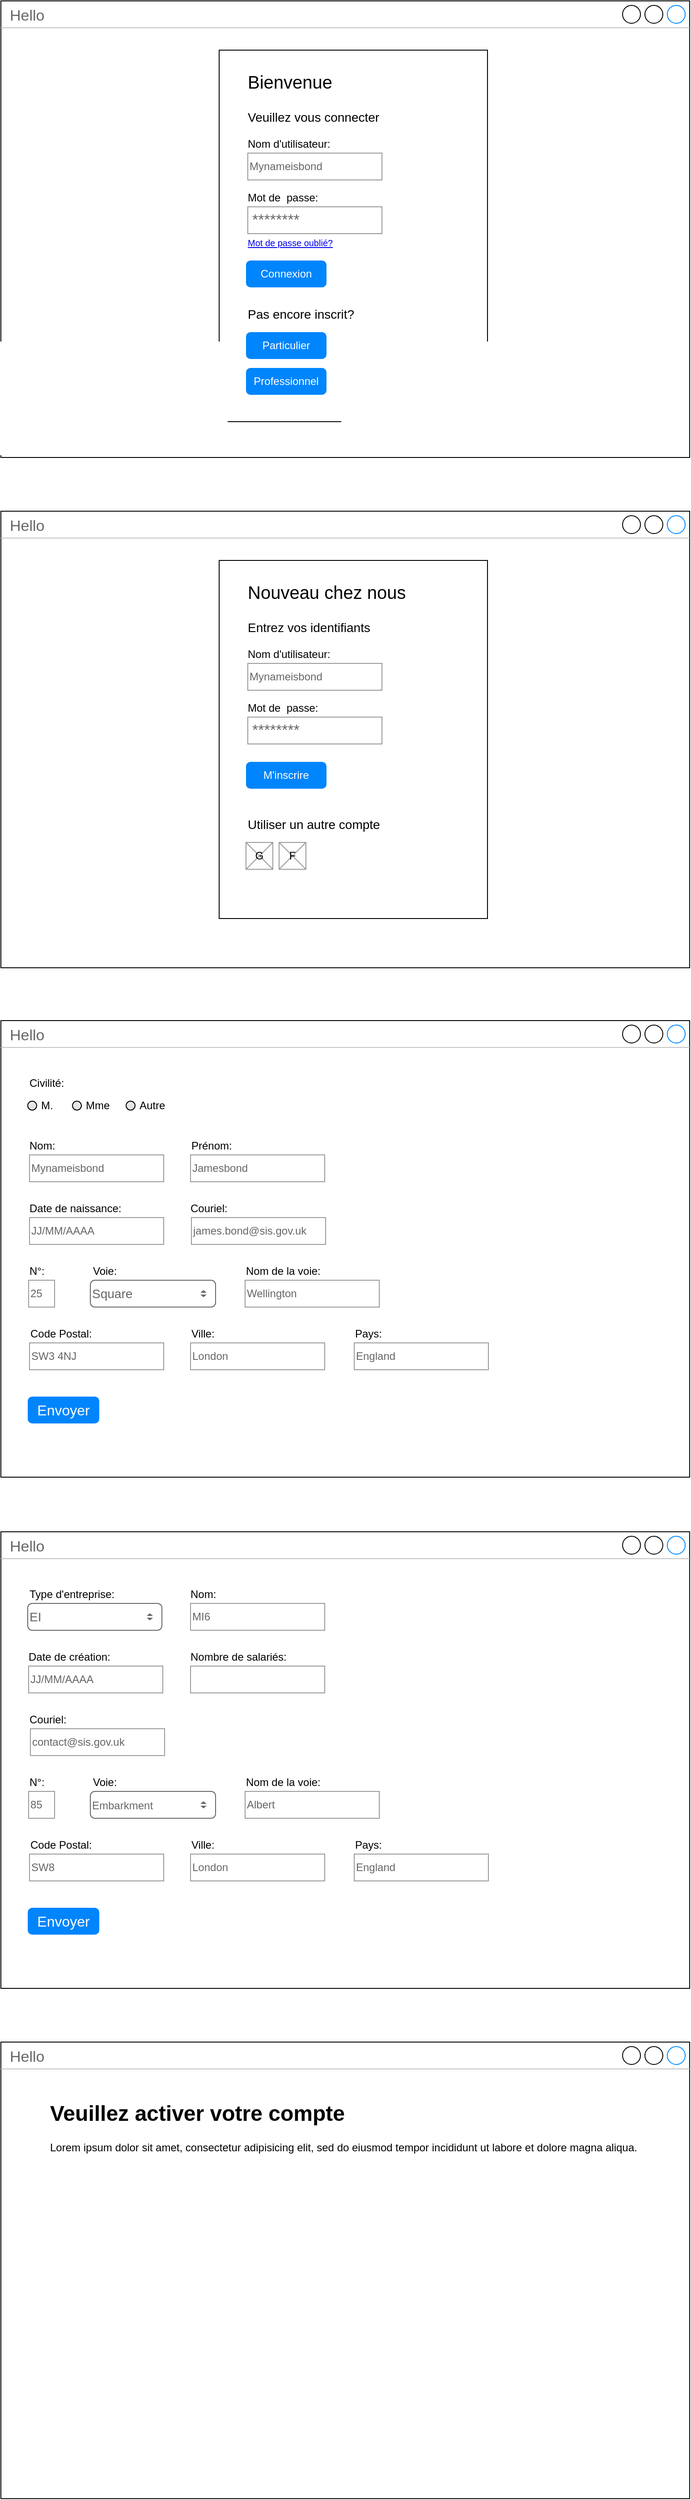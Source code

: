 <mxfile version="14.7.7" type="github"><diagram id="2H5oP6tXtnygxux4zOIk" name="Sign In"><mxGraphModel dx="1350" dy="724" grid="1" gridSize="10" guides="1" tooltips="1" connect="1" arrows="1" fold="1" page="1" pageScale="1" pageWidth="827" pageHeight="1169" math="0" shadow="0"><root><mxCell id="0"/><mxCell id="1" parent="0"/><mxCell id="1jKng0wHHXaPSgivck6q-9" value="" style="group" parent="1" vertex="1" connectable="0"><mxGeometry x="29" y="30" width="770" height="510" as="geometry"/></mxCell><mxCell id="X2m0Nrscg8xIw7nQJQ3k-1" value="&lt;div&gt;Hello&lt;/div&gt;&lt;div&gt;&lt;br&gt;&lt;/div&gt;" style="strokeWidth=1;shadow=0;dashed=0;align=center;html=1;shape=mxgraph.mockup.containers.window;align=left;verticalAlign=top;spacingLeft=8;strokeColor2=#008cff;strokeColor3=#c4c4c4;fontColor=#666666;mainText=;fontSize=17;labelBackgroundColor=none;" parent="1jKng0wHHXaPSgivck6q-9" vertex="1"><mxGeometry width="770" height="510" as="geometry"/></mxCell><mxCell id="1jKng0wHHXaPSgivck6q-114" value="" style="group" parent="1jKng0wHHXaPSgivck6q-9" vertex="1" connectable="0"><mxGeometry x="244" y="55" width="300" height="415" as="geometry"/></mxCell><mxCell id="X2m0Nrscg8xIw7nQJQ3k-15" value="" style="rounded=0;whiteSpace=wrap;html=1;" parent="1jKng0wHHXaPSgivck6q-114" vertex="1"><mxGeometry width="300" height="415" as="geometry"/></mxCell><mxCell id="X2m0Nrscg8xIw7nQJQ3k-16" value="&lt;div style=&quot;font-size: 20px&quot; align=&quot;left&quot;&gt;&lt;font style=&quot;font-size: 20px&quot;&gt;Bienvenue&lt;/font&gt;&lt;/div&gt;" style="text;html=1;strokeColor=none;fillColor=none;align=left;verticalAlign=middle;whiteSpace=wrap;rounded=0;" parent="1jKng0wHHXaPSgivck6q-114" vertex="1"><mxGeometry x="30" y="25" width="156" height="20" as="geometry"/></mxCell><mxCell id="1jKng0wHHXaPSgivck6q-110" value="" style="group" parent="1jKng0wHHXaPSgivck6q-114" vertex="1" connectable="0"><mxGeometry x="30" y="65" width="196" height="200" as="geometry"/></mxCell><mxCell id="X2m0Nrscg8xIw7nQJQ3k-18" value="&lt;div style=&quot;font-size: 14px;&quot; align=&quot;left&quot;&gt;Veuillez vous connecter&lt;/div&gt;" style="text;html=1;strokeColor=none;fillColor=none;align=left;verticalAlign=middle;whiteSpace=wrap;rounded=0;fontSize=14;" parent="1jKng0wHHXaPSgivck6q-110" vertex="1"><mxGeometry width="196" height="20" as="geometry"/></mxCell><UserObject label="Connexion" id="X2m0Nrscg8xIw7nQJQ3k-22"><mxCell style="html=1;shadow=0;dashed=0;shape=mxgraph.bootstrap.rrect;rSize=5;strokeColor=none;strokeWidth=1;fillColor=#0085FC;fontColor=#FFFFFF;whiteSpace=wrap;align=center;verticalAlign=middle;spacingLeft=0;fontStyle=0;fontSize=12;spacing=5;" parent="1jKng0wHHXaPSgivck6q-110" vertex="1"><mxGeometry y="170" width="90" height="30" as="geometry"/></mxCell></UserObject><mxCell id="1jKng0wHHXaPSgivck6q-3" value="" style="group" parent="1jKng0wHHXaPSgivck6q-110" vertex="1" connectable="0"><mxGeometry y="30" width="152" height="50" as="geometry"/></mxCell><mxCell id="X2m0Nrscg8xIw7nQJQ3k-19" value="Nom d'utilisateur:" style="text;html=1;strokeColor=none;fillColor=none;align=left;verticalAlign=middle;whiteSpace=wrap;rounded=0;" parent="1jKng0wHHXaPSgivck6q-3" vertex="1"><mxGeometry width="136" height="20" as="geometry"/></mxCell><mxCell id="X2m0Nrscg8xIw7nQJQ3k-20" value="&lt;font color=&quot;#666666&quot;&gt;Mynameisbond&lt;/font&gt;" style="rounded=0;whiteSpace=wrap;html=1;align=left;strokeColor=#999999;" parent="1jKng0wHHXaPSgivck6q-3" vertex="1"><mxGeometry x="2" y="20" width="150" height="30" as="geometry"/></mxCell><mxCell id="1jKng0wHHXaPSgivck6q-4" value="" style="group" parent="1jKng0wHHXaPSgivck6q-110" vertex="1" connectable="0"><mxGeometry y="90" width="152" height="70" as="geometry"/></mxCell><UserObject label="Mot de passe oublié?" link="https://www.draw.io" id="X2m0Nrscg8xIw7nQJQ3k-29"><mxCell style="text;html=1;strokeColor=none;fillColor=none;whiteSpace=wrap;align=left;verticalAlign=middle;fontColor=#0000EE;fontStyle=4;fontSize=10;" parent="1jKng0wHHXaPSgivck6q-4" vertex="1"><mxGeometry y="50" width="150" height="20" as="geometry"/></mxCell></UserObject><mxCell id="X2m0Nrscg8xIw7nQJQ3k-17" value="********" style="strokeWidth=1;shadow=0;dashed=0;align=center;html=1;shape=mxgraph.mockup.forms.pwField;strokeColor=#999999;mainText=;align=left;fontColor=#666666;fontSize=17;spacingLeft=3;" parent="1jKng0wHHXaPSgivck6q-4" vertex="1"><mxGeometry x="2" y="20" width="150" height="30" as="geometry"/></mxCell><mxCell id="X2m0Nrscg8xIw7nQJQ3k-21" value="Mot de&amp;nbsp; passe:" style="text;html=1;strokeColor=none;fillColor=none;align=left;verticalAlign=middle;whiteSpace=wrap;rounded=0;" parent="1jKng0wHHXaPSgivck6q-4" vertex="1"><mxGeometry width="136" height="20" as="geometry"/></mxCell><mxCell id="1jKng0wHHXaPSgivck6q-113" value="" style="group" parent="1jKng0wHHXaPSgivck6q-114" vertex="1" connectable="0"><mxGeometry x="30" y="285" width="196" height="100" as="geometry"/></mxCell><UserObject label="Professionnel" id="1jKng0wHHXaPSgivck6q-112"><mxCell style="html=1;shadow=0;dashed=0;shape=mxgraph.bootstrap.rrect;rSize=5;strokeColor=none;strokeWidth=1;fillColor=#0085FC;fontColor=#FFFFFF;whiteSpace=wrap;align=center;verticalAlign=middle;spacingLeft=0;fontStyle=0;fontSize=12;spacing=5;" parent="1jKng0wHHXaPSgivck6q-113" vertex="1"><mxGeometry y="70" width="90" height="30" as="geometry"/></mxCell></UserObject><mxCell id="1jKng0wHHXaPSgivck6q-1" value="&lt;div style=&quot;font-size: 14px&quot; align=&quot;left&quot;&gt;Pas encore inscrit?&lt;br&gt;&lt;/div&gt;" style="text;html=1;strokeColor=none;fillColor=none;align=left;verticalAlign=middle;whiteSpace=wrap;rounded=0;fontSize=14;" parent="1jKng0wHHXaPSgivck6q-113" vertex="1"><mxGeometry width="196" height="20" as="geometry"/></mxCell><UserObject label="Particulier" id="1jKng0wHHXaPSgivck6q-2"><mxCell style="html=1;shadow=0;dashed=0;shape=mxgraph.bootstrap.rrect;rSize=5;strokeColor=none;strokeWidth=1;fillColor=#0085FC;fontColor=#FFFFFF;whiteSpace=wrap;align=center;verticalAlign=middle;spacingLeft=0;fontStyle=0;fontSize=12;spacing=5;" parent="1jKng0wHHXaPSgivck6q-113" vertex="1"><mxGeometry y="30" width="90" height="30" as="geometry"/></mxCell></UserObject><mxCell id="1jKng0wHHXaPSgivck6q-10" value="" style="group" parent="1" vertex="1" connectable="0"><mxGeometry x="29" y="600" width="770" height="510" as="geometry"/></mxCell><mxCell id="1jKng0wHHXaPSgivck6q-11" value="&lt;div&gt;Hello&lt;/div&gt;&lt;div&gt;&lt;br&gt;&lt;/div&gt;" style="strokeWidth=1;shadow=0;dashed=0;align=center;html=1;shape=mxgraph.mockup.containers.window;align=left;verticalAlign=top;spacingLeft=8;strokeColor2=#008cff;strokeColor3=#c4c4c4;fontColor=#666666;mainText=;fontSize=17;labelBackgroundColor=none;" parent="1jKng0wHHXaPSgivck6q-10" vertex="1"><mxGeometry width="770" height="510" as="geometry"/></mxCell><mxCell id="1jKng0wHHXaPSgivck6q-12" value="" style="group" parent="1jKng0wHHXaPSgivck6q-10" vertex="1" connectable="0"><mxGeometry x="244" y="55" width="300" height="400" as="geometry"/></mxCell><mxCell id="1jKng0wHHXaPSgivck6q-13" value="" style="rounded=0;whiteSpace=wrap;html=1;" parent="1jKng0wHHXaPSgivck6q-12" vertex="1"><mxGeometry width="300" height="400" as="geometry"/></mxCell><mxCell id="1jKng0wHHXaPSgivck6q-15" value="&lt;font style=&quot;font-size: 20px&quot;&gt;Nouveau chez nous&lt;br&gt;&lt;/font&gt;" style="text;html=1;strokeColor=none;fillColor=none;align=left;verticalAlign=middle;whiteSpace=wrap;rounded=0;" parent="1jKng0wHHXaPSgivck6q-12" vertex="1"><mxGeometry x="30" y="25" width="210" height="20" as="geometry"/></mxCell><mxCell id="OpJ8b9QWDxlV1nutRpEm-13" value="" style="group" parent="1jKng0wHHXaPSgivck6q-12" vertex="1" connectable="0"><mxGeometry x="30" y="65" width="196" height="280" as="geometry"/></mxCell><mxCell id="OpJ8b9QWDxlV1nutRpEm-9" value="" style="group" parent="OpJ8b9QWDxlV1nutRpEm-13" vertex="1" connectable="0"><mxGeometry y="220" width="196" height="60" as="geometry"/></mxCell><mxCell id="1jKng0wHHXaPSgivck6q-115" value="Utiliser un autre compte" style="text;html=1;strokeColor=none;fillColor=none;align=left;verticalAlign=middle;whiteSpace=wrap;rounded=0;fontSize=14;" parent="OpJ8b9QWDxlV1nutRpEm-9" vertex="1"><mxGeometry width="196" height="20" as="geometry"/></mxCell><mxCell id="OpJ8b9QWDxlV1nutRpEm-8" value="" style="group" parent="OpJ8b9QWDxlV1nutRpEm-9" vertex="1" connectable="0"><mxGeometry y="30" width="67" height="30" as="geometry"/></mxCell><mxCell id="OpJ8b9QWDxlV1nutRpEm-4" value="" style="group" parent="OpJ8b9QWDxlV1nutRpEm-8" vertex="1" connectable="0"><mxGeometry width="30" height="30" as="geometry"/></mxCell><mxCell id="OpJ8b9QWDxlV1nutRpEm-1" value="" style="verticalLabelPosition=bottom;shadow=0;dashed=0;align=center;html=1;verticalAlign=top;strokeWidth=1;shape=mxgraph.mockup.graphics.simpleIcon;strokeColor=#999999;aspect=fixed;" parent="OpJ8b9QWDxlV1nutRpEm-4" vertex="1"><mxGeometry width="30" height="30" as="geometry"/></mxCell><mxCell id="OpJ8b9QWDxlV1nutRpEm-3" value="G" style="text;html=1;strokeColor=none;fillColor=none;align=center;verticalAlign=middle;whiteSpace=wrap;rounded=0;" parent="OpJ8b9QWDxlV1nutRpEm-4" vertex="1"><mxGeometry x="5" y="5" width="20" height="20" as="geometry"/></mxCell><mxCell id="OpJ8b9QWDxlV1nutRpEm-5" value="" style="group" parent="OpJ8b9QWDxlV1nutRpEm-8" vertex="1" connectable="0"><mxGeometry x="37" width="30" height="30" as="geometry"/></mxCell><mxCell id="OpJ8b9QWDxlV1nutRpEm-6" value="" style="verticalLabelPosition=bottom;shadow=0;dashed=0;align=center;html=1;verticalAlign=top;strokeWidth=1;shape=mxgraph.mockup.graphics.simpleIcon;strokeColor=#999999;aspect=fixed;" parent="OpJ8b9QWDxlV1nutRpEm-5" vertex="1"><mxGeometry width="30" height="30" as="geometry"/></mxCell><mxCell id="OpJ8b9QWDxlV1nutRpEm-7" value="F" style="text;html=1;strokeColor=none;fillColor=none;align=center;verticalAlign=middle;whiteSpace=wrap;rounded=0;" parent="OpJ8b9QWDxlV1nutRpEm-5" vertex="1"><mxGeometry x="5" y="5" width="20" height="20" as="geometry"/></mxCell><mxCell id="OpJ8b9QWDxlV1nutRpEm-12" value="" style="group" parent="OpJ8b9QWDxlV1nutRpEm-13" vertex="1" connectable="0"><mxGeometry width="196" height="190" as="geometry"/></mxCell><UserObject label="M'inscrire" id="1jKng0wHHXaPSgivck6q-28"><mxCell style="html=1;shadow=0;dashed=0;shape=mxgraph.bootstrap.rrect;rSize=5;strokeColor=none;strokeWidth=1;fillColor=#0085FC;fontColor=#FFFFFF;whiteSpace=wrap;align=center;verticalAlign=middle;spacingLeft=0;fontStyle=0;fontSize=12;spacing=5;" parent="OpJ8b9QWDxlV1nutRpEm-12" vertex="1"><mxGeometry y="160" width="90" height="30" as="geometry"/></mxCell></UserObject><mxCell id="1jKng0wHHXaPSgivck6q-17" value="Entrez vos identifiants" style="text;html=1;strokeColor=none;fillColor=none;align=left;verticalAlign=middle;whiteSpace=wrap;rounded=0;fontSize=14;" parent="OpJ8b9QWDxlV1nutRpEm-12" vertex="1"><mxGeometry width="196" height="20" as="geometry"/></mxCell><mxCell id="1jKng0wHHXaPSgivck6q-19" value="" style="group" parent="OpJ8b9QWDxlV1nutRpEm-12" vertex="1" connectable="0"><mxGeometry y="30" width="152" height="50" as="geometry"/></mxCell><mxCell id="1jKng0wHHXaPSgivck6q-20" value="Nom d'utilisateur:" style="text;html=1;strokeColor=none;fillColor=none;align=left;verticalAlign=middle;whiteSpace=wrap;rounded=0;" parent="1jKng0wHHXaPSgivck6q-19" vertex="1"><mxGeometry width="136" height="20" as="geometry"/></mxCell><mxCell id="1jKng0wHHXaPSgivck6q-21" value="&lt;font color=&quot;#666666&quot;&gt;Mynameisbond&lt;/font&gt;" style="rounded=0;whiteSpace=wrap;html=1;align=left;strokeColor=#999999;" parent="1jKng0wHHXaPSgivck6q-19" vertex="1"><mxGeometry x="2" y="20" width="150" height="30" as="geometry"/></mxCell><mxCell id="OpJ8b9QWDxlV1nutRpEm-11" value="" style="group" parent="OpJ8b9QWDxlV1nutRpEm-12" vertex="1" connectable="0"><mxGeometry y="90" width="152" height="50" as="geometry"/></mxCell><mxCell id="1jKng0wHHXaPSgivck6q-24" value="********" style="strokeWidth=1;shadow=0;dashed=0;align=center;html=1;shape=mxgraph.mockup.forms.pwField;strokeColor=#999999;mainText=;align=left;fontColor=#666666;fontSize=17;spacingLeft=3;" parent="OpJ8b9QWDxlV1nutRpEm-11" vertex="1"><mxGeometry x="2" y="20" width="150" height="30" as="geometry"/></mxCell><mxCell id="1jKng0wHHXaPSgivck6q-25" value="Mot de&amp;nbsp; passe:" style="text;html=1;strokeColor=none;fillColor=none;align=left;verticalAlign=middle;whiteSpace=wrap;rounded=0;" parent="OpJ8b9QWDxlV1nutRpEm-11" vertex="1"><mxGeometry width="136" height="20" as="geometry"/></mxCell><mxCell id="1jKng0wHHXaPSgivck6q-46" value="" style="group" parent="1" vertex="1" connectable="0"><mxGeometry x="29" y="2310" width="770" height="510" as="geometry"/></mxCell><mxCell id="1jKng0wHHXaPSgivck6q-29" value="" style="group" parent="1jKng0wHHXaPSgivck6q-46" vertex="1" connectable="0"><mxGeometry width="770" height="510" as="geometry"/></mxCell><mxCell id="1jKng0wHHXaPSgivck6q-30" value="&lt;div&gt;Hello&lt;/div&gt;&lt;div&gt;&lt;br&gt;&lt;/div&gt;" style="strokeWidth=1;shadow=0;dashed=0;align=center;html=1;shape=mxgraph.mockup.containers.window;align=left;verticalAlign=top;spacingLeft=8;strokeColor2=#008cff;strokeColor3=#c4c4c4;fontColor=#666666;mainText=;fontSize=17;labelBackgroundColor=none;" parent="1jKng0wHHXaPSgivck6q-29" vertex="1"><mxGeometry width="770" height="510" as="geometry"/></mxCell><mxCell id="1jKng0wHHXaPSgivck6q-45" value="&lt;h1&gt;Veuillez activer votre compte&lt;br&gt;&lt;/h1&gt;&lt;p&gt;Lorem ipsum dolor sit amet, consectetur adipisicing elit, sed do eiusmod tempor incididunt ut labore et dolore magna aliqua.&lt;/p&gt;" style="text;html=1;strokeColor=none;fillColor=none;spacing=5;spacingTop=-20;whiteSpace=wrap;overflow=hidden;rounded=0;fontSize=12;" parent="1jKng0wHHXaPSgivck6q-46" vertex="1"><mxGeometry x="50" y="60" width="680" height="400" as="geometry"/></mxCell><mxCell id="1jKng0wHHXaPSgivck6q-108" value="" style="group" parent="1" vertex="1" connectable="0"><mxGeometry x="29" y="1169" width="770" height="510" as="geometry"/></mxCell><mxCell id="1jKng0wHHXaPSgivck6q-49" value="&lt;div&gt;Hello&lt;/div&gt;&lt;div&gt;&lt;br&gt;&lt;/div&gt;" style="strokeWidth=1;shadow=0;dashed=0;align=center;html=1;shape=mxgraph.mockup.containers.window;align=left;verticalAlign=top;spacingLeft=8;strokeColor2=#008cff;strokeColor3=#c4c4c4;fontColor=#666666;mainText=;fontSize=17;labelBackgroundColor=none;" parent="1jKng0wHHXaPSgivck6q-108" vertex="1"><mxGeometry width="770" height="510" as="geometry"/></mxCell><mxCell id="1jKng0wHHXaPSgivck6q-109" value="" style="group" parent="1jKng0wHHXaPSgivck6q-108" vertex="1" connectable="0"><mxGeometry x="30" y="60" width="515" height="390" as="geometry"/></mxCell><mxCell id="1jKng0wHHXaPSgivck6q-53" value="" style="group" parent="1jKng0wHHXaPSgivck6q-109" vertex="1" connectable="0"><mxGeometry y="70" width="152" height="50" as="geometry"/></mxCell><mxCell id="1jKng0wHHXaPSgivck6q-54" value="Nom:" style="text;html=1;strokeColor=none;fillColor=none;align=left;verticalAlign=middle;whiteSpace=wrap;rounded=0;" parent="1jKng0wHHXaPSgivck6q-53" vertex="1"><mxGeometry width="136" height="20" as="geometry"/></mxCell><mxCell id="1jKng0wHHXaPSgivck6q-55" value="&lt;font color=&quot;#666666&quot;&gt;Mynameisbond&lt;/font&gt;" style="rounded=0;whiteSpace=wrap;html=1;align=left;strokeColor=#999999;" parent="1jKng0wHHXaPSgivck6q-53" vertex="1"><mxGeometry x="2" y="20" width="150" height="30" as="geometry"/></mxCell><mxCell id="1jKng0wHHXaPSgivck6q-56" value="" style="group" parent="1jKng0wHHXaPSgivck6q-109" vertex="1" connectable="0"><mxGeometry x="180" y="70" width="152" height="50" as="geometry"/></mxCell><mxCell id="1jKng0wHHXaPSgivck6q-57" value="Prénom:" style="text;html=1;strokeColor=none;fillColor=none;align=left;verticalAlign=middle;whiteSpace=wrap;rounded=0;" parent="1jKng0wHHXaPSgivck6q-56" vertex="1"><mxGeometry x="1" width="136" height="20" as="geometry"/></mxCell><mxCell id="1jKng0wHHXaPSgivck6q-58" value="&lt;font color=&quot;#666666&quot;&gt;Jamesbond&lt;/font&gt;" style="rounded=0;whiteSpace=wrap;html=1;align=left;strokeColor=#999999;" parent="1jKng0wHHXaPSgivck6q-56" vertex="1"><mxGeometry x="2" y="20" width="150" height="30" as="geometry"/></mxCell><mxCell id="1jKng0wHHXaPSgivck6q-68" value="" style="group" parent="1jKng0wHHXaPSgivck6q-109" vertex="1" connectable="0"><mxGeometry y="140" width="152" height="50" as="geometry"/></mxCell><mxCell id="1jKng0wHHXaPSgivck6q-69" value="Date de naissance:" style="text;html=1;strokeColor=none;fillColor=none;align=left;verticalAlign=middle;whiteSpace=wrap;rounded=0;" parent="1jKng0wHHXaPSgivck6q-68" vertex="1"><mxGeometry width="136" height="20" as="geometry"/></mxCell><mxCell id="1jKng0wHHXaPSgivck6q-70" value="&lt;font color=&quot;#666666&quot;&gt;JJ/MM/AAAA&lt;/font&gt;" style="rounded=0;whiteSpace=wrap;html=1;align=left;strokeColor=#999999;" parent="1jKng0wHHXaPSgivck6q-68" vertex="1"><mxGeometry x="2" y="20" width="150" height="30" as="geometry"/></mxCell><mxCell id="1jKng0wHHXaPSgivck6q-95" value="" style="group" parent="1jKng0wHHXaPSgivck6q-109" vertex="1" connectable="0"><mxGeometry x="180" y="140" width="152" height="50" as="geometry"/></mxCell><mxCell id="1jKng0wHHXaPSgivck6q-96" value="Couriel:" style="text;html=1;strokeColor=none;fillColor=none;align=left;verticalAlign=middle;whiteSpace=wrap;rounded=0;" parent="1jKng0wHHXaPSgivck6q-95" vertex="1"><mxGeometry width="136" height="20" as="geometry"/></mxCell><mxCell id="1jKng0wHHXaPSgivck6q-97" value="&lt;font color=&quot;#666666&quot;&gt;james.bond@sis.gov.uk&lt;/font&gt;" style="rounded=0;whiteSpace=wrap;html=1;align=left;strokeColor=#999999;" parent="1jKng0wHHXaPSgivck6q-95" vertex="1"><mxGeometry x="3" y="20" width="150" height="30" as="geometry"/></mxCell><mxCell id="1jKng0wHHXaPSgivck6q-99" value="" style="group" parent="1jKng0wHHXaPSgivck6q-109" vertex="1" connectable="0"><mxGeometry y="210" width="30" height="50" as="geometry"/></mxCell><mxCell id="1jKng0wHHXaPSgivck6q-72" value="N°:" style="text;html=1;strokeColor=none;fillColor=none;align=left;verticalAlign=middle;whiteSpace=wrap;rounded=0;" parent="1jKng0wHHXaPSgivck6q-99" vertex="1"><mxGeometry width="30" height="20" as="geometry"/></mxCell><mxCell id="1jKng0wHHXaPSgivck6q-73" value="&lt;font color=&quot;#666666&quot;&gt;25&lt;/font&gt;" style="rounded=0;whiteSpace=wrap;html=1;align=left;strokeColor=#999999;" parent="1jKng0wHHXaPSgivck6q-99" vertex="1"><mxGeometry x="1" y="20" width="29" height="30" as="geometry"/></mxCell><mxCell id="1jKng0wHHXaPSgivck6q-100" value="" style="group" parent="1jKng0wHHXaPSgivck6q-109" vertex="1" connectable="0"><mxGeometry x="70" y="210" width="140" height="50" as="geometry"/></mxCell><mxCell id="1jKng0wHHXaPSgivck6q-78" value="&lt;font color=&quot;#666666&quot;&gt;Square&lt;/font&gt;" style="html=1;shadow=0;dashed=0;shape=mxgraph.bootstrap.rrect;rSize=5;fillColor=#ffffff;align=left;fontSize=14;fontColor=#666666;strokeColor=#666666;" parent="1jKng0wHHXaPSgivck6q-100" vertex="1"><mxGeometry y="20" width="140" height="30" as="geometry"/></mxCell><mxCell id="1jKng0wHHXaPSgivck6q-79" value="" style="shape=triangle;direction=south;strokeColor=none;perimeter=none;fillColor=#666666;" parent="1jKng0wHHXaPSgivck6q-78" vertex="1"><mxGeometry x="1" y="0.5" width="7" height="3" relative="1" as="geometry"><mxPoint x="-17" y="1" as="offset"/></mxGeometry></mxCell><mxCell id="1jKng0wHHXaPSgivck6q-80" value="" style="shape=triangle;direction=north;strokeColor=none;perimeter=none;fillColor=#666666;" parent="1jKng0wHHXaPSgivck6q-78" vertex="1"><mxGeometry x="1" y="0.5" width="7" height="3" relative="1" as="geometry"><mxPoint x="-17" y="-4" as="offset"/></mxGeometry></mxCell><mxCell id="1jKng0wHHXaPSgivck6q-76" value="Voie:" style="text;html=1;strokeColor=none;fillColor=none;align=left;verticalAlign=middle;whiteSpace=wrap;rounded=0;" parent="1jKng0wHHXaPSgivck6q-100" vertex="1"><mxGeometry x="1" width="79" height="20" as="geometry"/></mxCell><mxCell id="1jKng0wHHXaPSgivck6q-86" value="" style="group" parent="1jKng0wHHXaPSgivck6q-109" vertex="1" connectable="0"><mxGeometry y="280" width="152" height="50" as="geometry"/></mxCell><mxCell id="1jKng0wHHXaPSgivck6q-87" value="" style="group" parent="1jKng0wHHXaPSgivck6q-86" vertex="1" connectable="0"><mxGeometry x="1" width="151" height="50" as="geometry"/></mxCell><mxCell id="1jKng0wHHXaPSgivck6q-88" value="Code Postal:" style="text;html=1;strokeColor=none;fillColor=none;align=left;verticalAlign=middle;whiteSpace=wrap;rounded=0;" parent="1jKng0wHHXaPSgivck6q-87" vertex="1"><mxGeometry width="136" height="20" as="geometry"/></mxCell><mxCell id="1jKng0wHHXaPSgivck6q-89" value="&lt;font color=&quot;#666666&quot;&gt;SW3 4NJ&lt;br&gt;&lt;/font&gt;" style="rounded=0;whiteSpace=wrap;html=1;align=left;strokeColor=#999999;" parent="1jKng0wHHXaPSgivck6q-87" vertex="1"><mxGeometry x="1" y="20" width="150" height="30" as="geometry"/></mxCell><mxCell id="1jKng0wHHXaPSgivck6q-90" value="" style="group" parent="1jKng0wHHXaPSgivck6q-109" vertex="1" connectable="0"><mxGeometry x="180" y="280" width="152" height="50" as="geometry"/></mxCell><mxCell id="1jKng0wHHXaPSgivck6q-91" value="" style="group" parent="1jKng0wHHXaPSgivck6q-90" vertex="1" connectable="0"><mxGeometry x="1" width="151" height="50" as="geometry"/></mxCell><mxCell id="1jKng0wHHXaPSgivck6q-92" value="Ville:" style="text;html=1;strokeColor=none;fillColor=none;align=left;verticalAlign=middle;whiteSpace=wrap;rounded=0;" parent="1jKng0wHHXaPSgivck6q-91" vertex="1"><mxGeometry width="136" height="20" as="geometry"/></mxCell><mxCell id="1jKng0wHHXaPSgivck6q-93" value="&lt;font style=&quot;font-size: 12px&quot; color=&quot;#666666&quot;&gt;London&lt;/font&gt;" style="rounded=0;whiteSpace=wrap;html=1;align=left;strokeColor=#999999;" parent="1jKng0wHHXaPSgivck6q-91" vertex="1"><mxGeometry x="1" y="20" width="150" height="30" as="geometry"/></mxCell><mxCell id="1jKng0wHHXaPSgivck6q-101" value="" style="group" parent="1jKng0wHHXaPSgivck6q-109" vertex="1" connectable="0"><mxGeometry x="363" y="280" width="152" height="50" as="geometry"/></mxCell><mxCell id="1jKng0wHHXaPSgivck6q-102" value="" style="group" parent="1jKng0wHHXaPSgivck6q-101" vertex="1" connectable="0"><mxGeometry x="1" width="151" height="50" as="geometry"/></mxCell><mxCell id="1jKng0wHHXaPSgivck6q-103" value="Pays:" style="text;html=1;strokeColor=none;fillColor=none;align=left;verticalAlign=middle;whiteSpace=wrap;rounded=0;" parent="1jKng0wHHXaPSgivck6q-102" vertex="1"><mxGeometry width="136" height="20" as="geometry"/></mxCell><mxCell id="1jKng0wHHXaPSgivck6q-104" value="&lt;font color=&quot;#666666&quot;&gt;England&lt;/font&gt;" style="rounded=0;whiteSpace=wrap;html=1;align=left;strokeColor=#999999;" parent="1jKng0wHHXaPSgivck6q-102" vertex="1"><mxGeometry x="1" y="20" width="150" height="30" as="geometry"/></mxCell><mxCell id="1jKng0wHHXaPSgivck6q-81" value="" style="group" parent="1jKng0wHHXaPSgivck6q-109" vertex="1" connectable="0"><mxGeometry x="241" y="210" width="152" height="50" as="geometry"/></mxCell><mxCell id="1jKng0wHHXaPSgivck6q-85" value="" style="group" parent="1jKng0wHHXaPSgivck6q-81" vertex="1" connectable="0"><mxGeometry x="1" width="151" height="50" as="geometry"/></mxCell><mxCell id="1jKng0wHHXaPSgivck6q-82" value="Nom de la voie:" style="text;html=1;strokeColor=none;fillColor=none;align=left;verticalAlign=middle;whiteSpace=wrap;rounded=0;" parent="1jKng0wHHXaPSgivck6q-85" vertex="1"><mxGeometry width="136" height="20" as="geometry"/></mxCell><mxCell id="1jKng0wHHXaPSgivck6q-83" value="&lt;font color=&quot;#666666&quot;&gt;Wellington&lt;/font&gt;" style="rounded=0;whiteSpace=wrap;html=1;align=left;strokeColor=#999999;" parent="1jKng0wHHXaPSgivck6q-85" vertex="1"><mxGeometry x="1" y="20" width="150" height="30" as="geometry"/></mxCell><mxCell id="1jKng0wHHXaPSgivck6q-105" value="Envoyer" style="html=1;shadow=0;dashed=0;shape=mxgraph.bootstrap.rrect;rSize=5;strokeColor=none;strokeWidth=1;fillColor=#0085FC;fontColor=#FFFFFF;whiteSpace=wrap;align=center;verticalAlign=middle;spacingLeft=0;fontStyle=0;fontSize=16;spacing=5;" parent="1jKng0wHHXaPSgivck6q-109" vertex="1"><mxGeometry y="360" width="80" height="30" as="geometry"/></mxCell><mxCell id="1jKng0wHHXaPSgivck6q-74" value="" style="group" parent="1jKng0wHHXaPSgivck6q-109" vertex="1" connectable="0"><mxGeometry width="136" height="40" as="geometry"/></mxCell><mxCell id="1jKng0wHHXaPSgivck6q-59" value="Civilité:" style="text;html=1;strokeColor=none;fillColor=none;align=left;verticalAlign=middle;whiteSpace=wrap;rounded=0;" parent="1jKng0wHHXaPSgivck6q-74" vertex="1"><mxGeometry width="136" height="20" as="geometry"/></mxCell><mxCell id="1jKng0wHHXaPSgivck6q-65" value="Autre" style="html=1;shadow=0;dashed=0;shape=mxgraph.bootstrap.radioButton2;labelPosition=right;verticalLabelPosition=middle;align=left;verticalAlign=middle;gradientColor=#DEDEDE;fillColor=#EDEDED;checked=0;spacing=5;checkedFill=#0085FC;checkedStroke=#ffffff;fontSize=12;" parent="1jKng0wHHXaPSgivck6q-74" vertex="1"><mxGeometry x="110" y="30" width="10" height="10" as="geometry"/></mxCell><mxCell id="1jKng0wHHXaPSgivck6q-66" value="Mme" style="html=1;shadow=0;dashed=0;shape=mxgraph.bootstrap.radioButton2;labelPosition=right;verticalLabelPosition=middle;align=left;verticalAlign=middle;gradientColor=#DEDEDE;fillColor=#EDEDED;checked=0;spacing=5;checkedFill=#0085FC;checkedStroke=#ffffff;fontSize=12;" parent="1jKng0wHHXaPSgivck6q-74" vertex="1"><mxGeometry x="50" y="30" width="10" height="10" as="geometry"/></mxCell><mxCell id="1jKng0wHHXaPSgivck6q-67" value="M." style="html=1;shadow=0;dashed=0;shape=mxgraph.bootstrap.radioButton2;labelPosition=right;verticalLabelPosition=middle;align=left;verticalAlign=middle;gradientColor=#DEDEDE;fillColor=#EDEDED;checked=0;spacing=5;checkedFill=#0085FC;checkedStroke=#ffffff;fontSize=12;" parent="1jKng0wHHXaPSgivck6q-74" vertex="1"><mxGeometry y="30" width="10" height="10" as="geometry"/></mxCell><mxCell id="nNDJr4wGFfIKxVwjatIN-1" value="" style="group" parent="1" vertex="1" connectable="0"><mxGeometry x="29" y="1740" width="770" height="510" as="geometry"/></mxCell><mxCell id="nNDJr4wGFfIKxVwjatIN-2" value="&lt;div&gt;Hello&lt;/div&gt;&lt;div&gt;&lt;br&gt;&lt;/div&gt;" style="strokeWidth=1;shadow=0;dashed=0;align=center;html=1;shape=mxgraph.mockup.containers.window;align=left;verticalAlign=top;spacingLeft=8;strokeColor2=#008cff;strokeColor3=#c4c4c4;fontColor=#666666;mainText=;fontSize=17;labelBackgroundColor=none;" parent="nNDJr4wGFfIKxVwjatIN-1" vertex="1"><mxGeometry width="770" height="510" as="geometry"/></mxCell><mxCell id="nNDJr4wGFfIKxVwjatIN-16" value="" style="group" parent="nNDJr4wGFfIKxVwjatIN-1" vertex="1" connectable="0"><mxGeometry x="30" y="270" width="30" height="50" as="geometry"/></mxCell><mxCell id="nNDJr4wGFfIKxVwjatIN-17" value="N°:" style="text;html=1;strokeColor=none;fillColor=none;align=left;verticalAlign=middle;whiteSpace=wrap;rounded=0;" parent="nNDJr4wGFfIKxVwjatIN-16" vertex="1"><mxGeometry width="30" height="20" as="geometry"/></mxCell><mxCell id="nNDJr4wGFfIKxVwjatIN-18" value="&lt;font color=&quot;#666666&quot;&gt;85&lt;/font&gt;" style="rounded=0;whiteSpace=wrap;html=1;align=left;strokeColor=#999999;" parent="nNDJr4wGFfIKxVwjatIN-16" vertex="1"><mxGeometry x="1" y="20" width="29" height="30" as="geometry"/></mxCell><mxCell id="nNDJr4wGFfIKxVwjatIN-19" value="" style="group" parent="nNDJr4wGFfIKxVwjatIN-1" vertex="1" connectable="0"><mxGeometry x="100" y="270" width="140" height="50" as="geometry"/></mxCell><mxCell id="nNDJr4wGFfIKxVwjatIN-20" value="&lt;font style=&quot;font-size: 12px&quot;&gt;Embarkment&lt;/font&gt;" style="html=1;shadow=0;dashed=0;shape=mxgraph.bootstrap.rrect;rSize=5;fillColor=#ffffff;align=left;fontSize=14;fontColor=#666666;strokeColor=#666666;" parent="nNDJr4wGFfIKxVwjatIN-19" vertex="1"><mxGeometry y="20" width="140" height="30" as="geometry"/></mxCell><mxCell id="nNDJr4wGFfIKxVwjatIN-21" value="" style="shape=triangle;direction=south;strokeColor=none;perimeter=none;fillColor=#666666;" parent="nNDJr4wGFfIKxVwjatIN-20" vertex="1"><mxGeometry x="1" y="0.5" width="7" height="3" relative="1" as="geometry"><mxPoint x="-17" y="1" as="offset"/></mxGeometry></mxCell><mxCell id="nNDJr4wGFfIKxVwjatIN-22" value="" style="shape=triangle;direction=north;strokeColor=none;perimeter=none;fillColor=#666666;" parent="nNDJr4wGFfIKxVwjatIN-20" vertex="1"><mxGeometry x="1" y="0.5" width="7" height="3" relative="1" as="geometry"><mxPoint x="-17" y="-4" as="offset"/></mxGeometry></mxCell><mxCell id="nNDJr4wGFfIKxVwjatIN-23" value="Voie:" style="text;html=1;strokeColor=none;fillColor=none;align=left;verticalAlign=middle;whiteSpace=wrap;rounded=0;" parent="nNDJr4wGFfIKxVwjatIN-19" vertex="1"><mxGeometry x="1" width="79" height="20" as="geometry"/></mxCell><mxCell id="nNDJr4wGFfIKxVwjatIN-24" value="" style="group" parent="nNDJr4wGFfIKxVwjatIN-1" vertex="1" connectable="0"><mxGeometry x="30" y="340" width="152" height="50" as="geometry"/></mxCell><mxCell id="nNDJr4wGFfIKxVwjatIN-25" value="" style="group" parent="nNDJr4wGFfIKxVwjatIN-24" vertex="1" connectable="0"><mxGeometry x="1" width="151" height="50" as="geometry"/></mxCell><mxCell id="nNDJr4wGFfIKxVwjatIN-26" value="Code Postal:" style="text;html=1;strokeColor=none;fillColor=none;align=left;verticalAlign=middle;whiteSpace=wrap;rounded=0;" parent="nNDJr4wGFfIKxVwjatIN-25" vertex="1"><mxGeometry width="136" height="20" as="geometry"/></mxCell><mxCell id="nNDJr4wGFfIKxVwjatIN-27" value="&lt;font color=&quot;#666666&quot;&gt;SW8&lt;/font&gt;" style="rounded=0;whiteSpace=wrap;html=1;align=left;strokeColor=#999999;" parent="nNDJr4wGFfIKxVwjatIN-25" vertex="1"><mxGeometry x="1" y="20" width="150" height="30" as="geometry"/></mxCell><mxCell id="nNDJr4wGFfIKxVwjatIN-28" value="" style="group" parent="nNDJr4wGFfIKxVwjatIN-1" vertex="1" connectable="0"><mxGeometry x="210" y="340" width="152" height="50" as="geometry"/></mxCell><mxCell id="nNDJr4wGFfIKxVwjatIN-29" value="" style="group" parent="nNDJr4wGFfIKxVwjatIN-28" vertex="1" connectable="0"><mxGeometry x="1" width="151" height="50" as="geometry"/></mxCell><mxCell id="nNDJr4wGFfIKxVwjatIN-30" value="Ville:" style="text;html=1;strokeColor=none;fillColor=none;align=left;verticalAlign=middle;whiteSpace=wrap;rounded=0;" parent="nNDJr4wGFfIKxVwjatIN-29" vertex="1"><mxGeometry width="136" height="20" as="geometry"/></mxCell><mxCell id="nNDJr4wGFfIKxVwjatIN-31" value="&lt;font style=&quot;font-size: 12px&quot; color=&quot;#666666&quot;&gt;London&lt;/font&gt;" style="rounded=0;whiteSpace=wrap;html=1;align=left;strokeColor=#999999;" parent="nNDJr4wGFfIKxVwjatIN-29" vertex="1"><mxGeometry x="1" y="20" width="150" height="30" as="geometry"/></mxCell><mxCell id="nNDJr4wGFfIKxVwjatIN-32" value="" style="group" parent="nNDJr4wGFfIKxVwjatIN-1" vertex="1" connectable="0"><mxGeometry x="393" y="340" width="152" height="50" as="geometry"/></mxCell><mxCell id="nNDJr4wGFfIKxVwjatIN-33" value="" style="group" parent="nNDJr4wGFfIKxVwjatIN-32" vertex="1" connectable="0"><mxGeometry x="1" width="151" height="50" as="geometry"/></mxCell><mxCell id="nNDJr4wGFfIKxVwjatIN-34" value="Pays:" style="text;html=1;strokeColor=none;fillColor=none;align=left;verticalAlign=middle;whiteSpace=wrap;rounded=0;" parent="nNDJr4wGFfIKxVwjatIN-33" vertex="1"><mxGeometry width="136" height="20" as="geometry"/></mxCell><mxCell id="nNDJr4wGFfIKxVwjatIN-35" value="&lt;font color=&quot;#666666&quot;&gt;England&lt;/font&gt;" style="rounded=0;whiteSpace=wrap;html=1;align=left;strokeColor=#999999;" parent="nNDJr4wGFfIKxVwjatIN-33" vertex="1"><mxGeometry x="1" y="20" width="150" height="30" as="geometry"/></mxCell><mxCell id="nNDJr4wGFfIKxVwjatIN-36" value="" style="group" parent="nNDJr4wGFfIKxVwjatIN-1" vertex="1" connectable="0"><mxGeometry x="271" y="270" width="152" height="50" as="geometry"/></mxCell><mxCell id="nNDJr4wGFfIKxVwjatIN-37" value="" style="group" parent="nNDJr4wGFfIKxVwjatIN-36" vertex="1" connectable="0"><mxGeometry x="1" width="151" height="50" as="geometry"/></mxCell><mxCell id="nNDJr4wGFfIKxVwjatIN-38" value="Nom de la voie:" style="text;html=1;strokeColor=none;fillColor=none;align=left;verticalAlign=middle;whiteSpace=wrap;rounded=0;" parent="nNDJr4wGFfIKxVwjatIN-37" vertex="1"><mxGeometry width="136" height="20" as="geometry"/></mxCell><mxCell id="nNDJr4wGFfIKxVwjatIN-39" value="&lt;font color=&quot;#666666&quot;&gt;Albert&lt;/font&gt;" style="rounded=0;whiteSpace=wrap;html=1;align=left;strokeColor=#999999;" parent="nNDJr4wGFfIKxVwjatIN-37" vertex="1"><mxGeometry x="1" y="20" width="150" height="30" as="geometry"/></mxCell><mxCell id="nNDJr4wGFfIKxVwjatIN-40" value="Envoyer" style="html=1;shadow=0;dashed=0;shape=mxgraph.bootstrap.rrect;rSize=5;strokeColor=none;strokeWidth=1;fillColor=#0085FC;fontColor=#FFFFFF;whiteSpace=wrap;align=center;verticalAlign=middle;spacingLeft=0;fontStyle=0;fontSize=16;spacing=5;" parent="nNDJr4wGFfIKxVwjatIN-1" vertex="1"><mxGeometry x="30" y="420" width="80" height="30" as="geometry"/></mxCell><mxCell id="nNDJr4wGFfIKxVwjatIN-52" value="" style="group" parent="nNDJr4wGFfIKxVwjatIN-1" vertex="1" connectable="0"><mxGeometry x="30" y="60" width="150" height="50" as="geometry"/></mxCell><mxCell id="nNDJr4wGFfIKxVwjatIN-49" value="EI" style="html=1;shadow=0;dashed=0;shape=mxgraph.bootstrap.rrect;rSize=5;fillColor=#ffffff;align=left;fontSize=14;fontColor=#666666;strokeColor=#666666;" parent="nNDJr4wGFfIKxVwjatIN-52" vertex="1"><mxGeometry y="20" width="150" height="30" as="geometry"/></mxCell><mxCell id="nNDJr4wGFfIKxVwjatIN-50" value="" style="shape=triangle;direction=south;strokeColor=none;perimeter=none;fillColor=#666666;" parent="nNDJr4wGFfIKxVwjatIN-49" vertex="1"><mxGeometry x="1" y="0.5" width="7" height="3" relative="1" as="geometry"><mxPoint x="-17" y="1" as="offset"/></mxGeometry></mxCell><mxCell id="nNDJr4wGFfIKxVwjatIN-51" value="" style="shape=triangle;direction=north;strokeColor=none;perimeter=none;fillColor=#666666;" parent="nNDJr4wGFfIKxVwjatIN-49" vertex="1"><mxGeometry x="1" y="0.5" width="7" height="3" relative="1" as="geometry"><mxPoint x="-17" y="-4" as="offset"/></mxGeometry></mxCell><mxCell id="nNDJr4wGFfIKxVwjatIN-42" value="Type d'entreprise:" style="text;html=1;strokeColor=none;fillColor=none;align=left;verticalAlign=middle;whiteSpace=wrap;rounded=0;" parent="nNDJr4wGFfIKxVwjatIN-52" vertex="1"><mxGeometry width="136" height="20" as="geometry"/></mxCell><mxCell id="nNDJr4wGFfIKxVwjatIN-13" value="" style="group" parent="nNDJr4wGFfIKxVwjatIN-1" vertex="1" connectable="0"><mxGeometry x="30" y="200" width="152" height="50" as="geometry"/></mxCell><mxCell id="nNDJr4wGFfIKxVwjatIN-14" value="Couriel:" style="text;html=1;strokeColor=none;fillColor=none;align=left;verticalAlign=middle;whiteSpace=wrap;rounded=0;" parent="nNDJr4wGFfIKxVwjatIN-13" vertex="1"><mxGeometry width="136" height="20" as="geometry"/></mxCell><mxCell id="nNDJr4wGFfIKxVwjatIN-15" value="&lt;font color=&quot;#666666&quot;&gt;contact@sis.gov.uk&lt;/font&gt;" style="rounded=0;whiteSpace=wrap;html=1;align=left;strokeColor=#999999;" parent="nNDJr4wGFfIKxVwjatIN-13" vertex="1"><mxGeometry x="3" y="20" width="150" height="30" as="geometry"/></mxCell><mxCell id="nNDJr4wGFfIKxVwjatIN-4" value="" style="group" parent="nNDJr4wGFfIKxVwjatIN-1" vertex="1" connectable="0"><mxGeometry x="210" y="60" width="152" height="50" as="geometry"/></mxCell><mxCell id="nNDJr4wGFfIKxVwjatIN-5" value="Nom:" style="text;html=1;strokeColor=none;fillColor=none;align=left;verticalAlign=middle;whiteSpace=wrap;rounded=0;" parent="nNDJr4wGFfIKxVwjatIN-4" vertex="1"><mxGeometry width="136" height="20" as="geometry"/></mxCell><mxCell id="nNDJr4wGFfIKxVwjatIN-6" value="&lt;font color=&quot;#666666&quot;&gt;MI6&lt;/font&gt;" style="rounded=0;whiteSpace=wrap;html=1;align=left;strokeColor=#999999;" parent="nNDJr4wGFfIKxVwjatIN-4" vertex="1"><mxGeometry x="2" y="20" width="150" height="30" as="geometry"/></mxCell><mxCell id="nNDJr4wGFfIKxVwjatIN-10" value="" style="group" parent="nNDJr4wGFfIKxVwjatIN-1" vertex="1" connectable="0"><mxGeometry x="29" y="130" width="152" height="50" as="geometry"/></mxCell><mxCell id="nNDJr4wGFfIKxVwjatIN-11" value="Date de création:" style="text;html=1;strokeColor=none;fillColor=none;align=left;verticalAlign=middle;whiteSpace=wrap;rounded=0;" parent="nNDJr4wGFfIKxVwjatIN-10" vertex="1"><mxGeometry width="136" height="20" as="geometry"/></mxCell><mxCell id="nNDJr4wGFfIKxVwjatIN-12" value="&lt;font color=&quot;#666666&quot;&gt;JJ/MM/AAAA&lt;/font&gt;" style="rounded=0;whiteSpace=wrap;html=1;align=left;strokeColor=#999999;" parent="nNDJr4wGFfIKxVwjatIN-10" vertex="1"><mxGeometry x="2" y="20" width="150" height="30" as="geometry"/></mxCell><mxCell id="nNDJr4wGFfIKxVwjatIN-53" value="" style="group" parent="nNDJr4wGFfIKxVwjatIN-1" vertex="1" connectable="0"><mxGeometry x="210" y="130" width="152" height="50" as="geometry"/></mxCell><mxCell id="nNDJr4wGFfIKxVwjatIN-54" value="Nombre de salariés:" style="text;html=1;strokeColor=none;fillColor=none;align=left;verticalAlign=middle;whiteSpace=wrap;rounded=0;" parent="nNDJr4wGFfIKxVwjatIN-53" vertex="1"><mxGeometry width="136" height="20" as="geometry"/></mxCell><mxCell id="nNDJr4wGFfIKxVwjatIN-55" value="" style="rounded=0;whiteSpace=wrap;html=1;align=left;strokeColor=#999999;" parent="nNDJr4wGFfIKxVwjatIN-53" vertex="1"><mxGeometry x="2" y="20" width="150" height="30" as="geometry"/></mxCell></root></mxGraphModel></diagram></mxfile>
